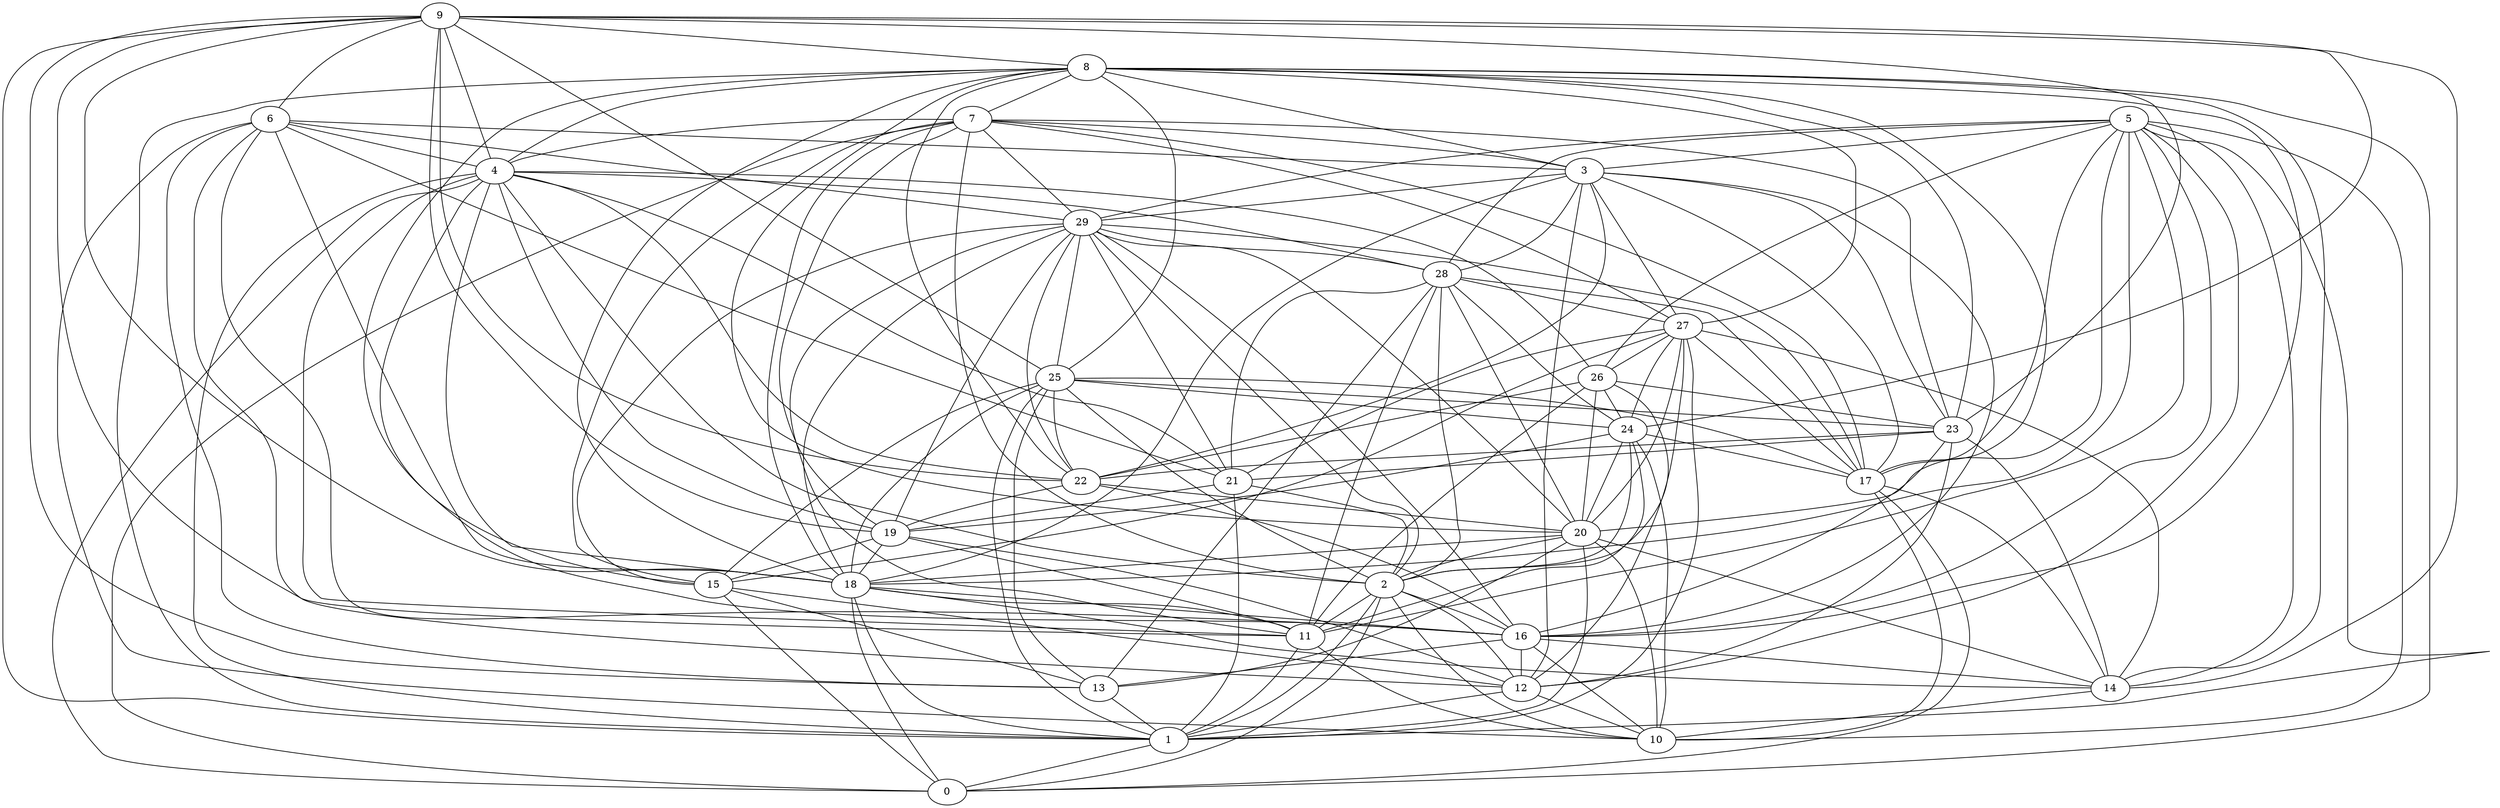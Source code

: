 digraph GG_graph {

subgraph G_graph {
edge [color = black]
"4" -> "0" [dir = none]
"4" -> "21" [dir = none]
"4" -> "2" [dir = none]
"4" -> "26" [dir = none]
"4" -> "28" [dir = none]
"4" -> "1" [dir = none]
"22" -> "19" [dir = none]
"1" -> "0" [dir = none]
"9" -> "6" [dir = none]
"9" -> "25" [dir = none]
"9" -> "4" [dir = none]
"9" -> "24" [dir = none]
"9" -> "18" [dir = none]
"9" -> "1" [dir = none]
"9" -> "8" [dir = none]
"13" -> "1" [dir = none]
"29" -> "22" [dir = none]
"29" -> "20" [dir = none]
"15" -> "13" [dir = none]
"15" -> "12" [dir = none]
"27" -> "21" [dir = none]
"27" -> "1" [dir = none]
"27" -> "15" [dir = none]
"27" -> "14" [dir = none]
"27" -> "20" [dir = none]
"18" -> "14" [dir = none]
"18" -> "16" [dir = none]
"18" -> "0" [dir = none]
"11" -> "1" [dir = none]
"11" -> "10" [dir = none]
"5" -> "26" [dir = none]
"5" -> "20" [dir = none]
"5" -> "28" [dir = none]
"5" -> "16" [dir = none]
"5" -> "1" [dir = none]
"5" -> "11" [dir = none]
"5" -> "29" [dir = none]
"16" -> "13" [dir = none]
"16" -> "10" [dir = none]
"26" -> "2" [dir = none]
"26" -> "24" [dir = none]
"26" -> "22" [dir = none]
"25" -> "13" [dir = none]
"25" -> "24" [dir = none]
"25" -> "23" [dir = none]
"25" -> "18" [dir = none]
"25" -> "1" [dir = none]
"25" -> "15" [dir = none]
"2" -> "10" [dir = none]
"2" -> "0" [dir = none]
"2" -> "16" [dir = none]
"12" -> "1" [dir = none]
"8" -> "16" [dir = none]
"8" -> "7" [dir = none]
"8" -> "4" [dir = none]
"8" -> "27" [dir = none]
"8" -> "17" [dir = none]
"8" -> "18" [dir = none]
"8" -> "22" [dir = none]
"8" -> "23" [dir = none]
"24" -> "17" [dir = none]
"24" -> "20" [dir = none]
"28" -> "2" [dir = none]
"28" -> "11" [dir = none]
"28" -> "13" [dir = none]
"28" -> "17" [dir = none]
"7" -> "29" [dir = none]
"7" -> "23" [dir = none]
"17" -> "14" [dir = none]
"3" -> "29" [dir = none]
"3" -> "23" [dir = none]
"3" -> "27" [dir = none]
"3" -> "28" [dir = none]
"3" -> "18" [dir = none]
"3" -> "12" [dir = none]
"3" -> "16" [dir = none]
"6" -> "3" [dir = none]
"6" -> "29" [dir = none]
"6" -> "12" [dir = none]
"19" -> "12" [dir = none]
"19" -> "15" [dir = none]
"19" -> "18" [dir = none]
"19" -> "11" [dir = none]
"23" -> "12" [dir = none]
"21" -> "19" [dir = none]
"20" -> "2" [dir = none]
"20" -> "13" [dir = none]
"20" -> "10" [dir = none]
"4" -> "22" [dir = none]
"9" -> "19" [dir = none]
"2" -> "1" [dir = none]
"6" -> "10" [dir = none]
"2" -> "11" [dir = none]
"8" -> "14" [dir = none]
"5" -> "17" [dir = none]
"29" -> "21" [dir = none]
"29" -> "18" [dir = none]
"29" -> "28" [dir = none]
"29" -> "2" [dir = none]
"8" -> "3" [dir = none]
"15" -> "0" [dir = none]
"29" -> "19" [dir = none]
"8" -> "15" [dir = none]
"7" -> "4" [dir = none]
"25" -> "17" [dir = none]
"28" -> "27" [dir = none]
"6" -> "21" [dir = none]
"18" -> "1" [dir = none]
"23" -> "14" [dir = none]
"8" -> "25" [dir = none]
"7" -> "3" [dir = none]
"7" -> "27" [dir = none]
"12" -> "10" [dir = none]
"5" -> "10" [dir = none]
"23" -> "21" [dir = none]
"24" -> "2" [dir = none]
"28" -> "20" [dir = none]
"7" -> "0" [dir = none]
"22" -> "16" [dir = none]
"9" -> "22" [dir = none]
"21" -> "1" [dir = none]
"14" -> "10" [dir = none]
"27" -> "26" [dir = none]
"23" -> "16" [dir = none]
"16" -> "12" [dir = none]
"3" -> "22" [dir = none]
"2" -> "12" [dir = none]
"7" -> "15" [dir = none]
"24" -> "11" [dir = none]
"26" -> "11" [dir = none]
"22" -> "20" [dir = none]
"16" -> "14" [dir = none]
"20" -> "14" [dir = none]
"27" -> "24" [dir = none]
"9" -> "14" [dir = none]
"18" -> "11" [dir = none]
"21" -> "2" [dir = none]
"29" -> "11" [dir = none]
"26" -> "20" [dir = none]
"29" -> "15" [dir = none]
"28" -> "21" [dir = none]
"4" -> "16" [dir = none]
"8" -> "0" [dir = none]
"28" -> "24" [dir = none]
"8" -> "20" [dir = none]
"26" -> "23" [dir = none]
"6" -> "16" [dir = none]
"17" -> "10" [dir = none]
"7" -> "2" [dir = none]
"24" -> "19" [dir = none]
"4" -> "19" [dir = none]
"6" -> "13" [dir = none]
"4" -> "18" [dir = none]
"5" -> "18" [dir = none]
"20" -> "18" [dir = none]
"4" -> "11" [dir = none]
"6" -> "18" [dir = none]
"3" -> "17" [dir = none]
"23" -> "22" [dir = none]
"25" -> "22" [dir = none]
"29" -> "17" [dir = none]
"5" -> "3" [dir = none]
"9" -> "23" [dir = none]
"5" -> "14" [dir = none]
"5" -> "12" [dir = none]
"27" -> "17" [dir = none]
"7" -> "19" [dir = none]
"29" -> "25" [dir = none]
"25" -> "2" [dir = none]
"27" -> "12" [dir = none]
"24" -> "10" [dir = none]
"17" -> "0" [dir = none]
"9" -> "11" [dir = none]
"20" -> "1" [dir = none]
"29" -> "16" [dir = none]
"9" -> "13" [dir = none]
"7" -> "17" [dir = none]
"8" -> "1" [dir = none]
"7" -> "18" [dir = none]
"6" -> "4" [dir = none]
}

}
